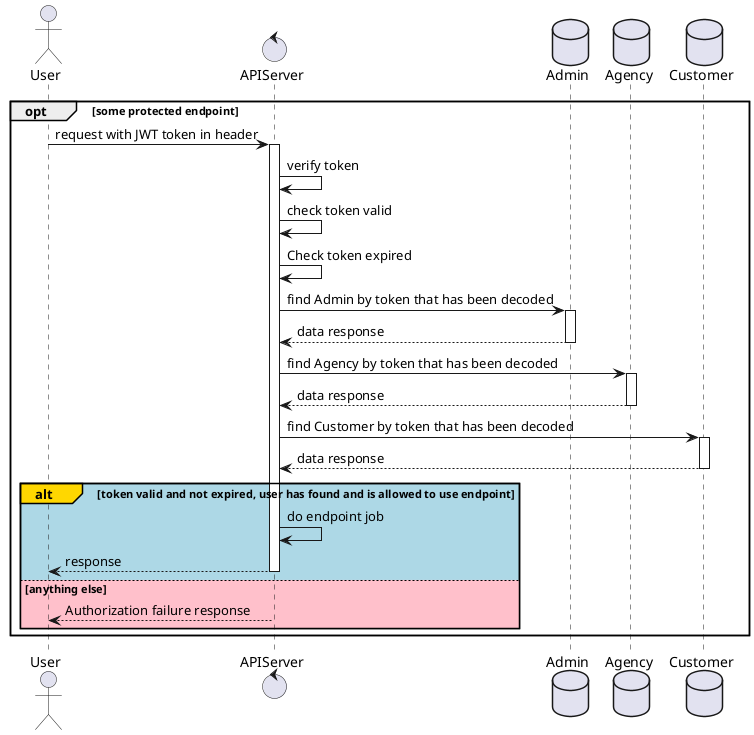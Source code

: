 @startuml
actor User
control APIServer
database Admin
database Agency
database Customer
opt some protected endpoint
    User -> APIServer ++: request with JWT token in header
    APIServer -> APIServer: verify token
    APIServer -> APIServer: check token valid
    APIServer -> APIServer: Check token expired
    APIServer -> Admin ++: find Admin by token that has been decoded
    Admin --> APIServer --: data response
    APIServer -> Agency ++: find Agency by token that has been decoded
    Agency --> APIServer --: data response
    APIServer -> Customer ++: find Customer by token that has been decoded
    Customer --> APIServer --: data response
    alt#Gold #LightBlue token valid and not expired, user has found and is allowed to use endpoint
        APIServer -> APIServer: do endpoint job
        APIServer --> User --: response

    else #Pink anything else
        APIServer --> User --: Authorization failure response

    end
end

@enduml
